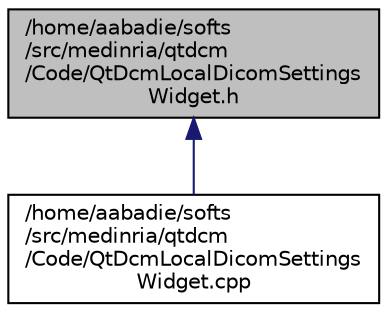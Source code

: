 digraph "/home/aabadie/softs/src/medinria/qtdcm/Code/QtDcmLocalDicomSettingsWidget.h"
{
  edge [fontname="Helvetica",fontsize="10",labelfontname="Helvetica",labelfontsize="10"];
  node [fontname="Helvetica",fontsize="10",shape=record];
  Node1 [label="/home/aabadie/softs\l/src/medinria/qtdcm\l/Code/QtDcmLocalDicomSettings\lWidget.h",height=0.2,width=0.4,color="black", fillcolor="grey75", style="filled" fontcolor="black"];
  Node1 -> Node2 [dir="back",color="midnightblue",fontsize="10",style="solid",fontname="Helvetica"];
  Node2 [label="/home/aabadie/softs\l/src/medinria/qtdcm\l/Code/QtDcmLocalDicomSettings\lWidget.cpp",height=0.2,width=0.4,color="black", fillcolor="white", style="filled",URL="$QtDcmLocalDicomSettingsWidget_8cpp.html"];
}
